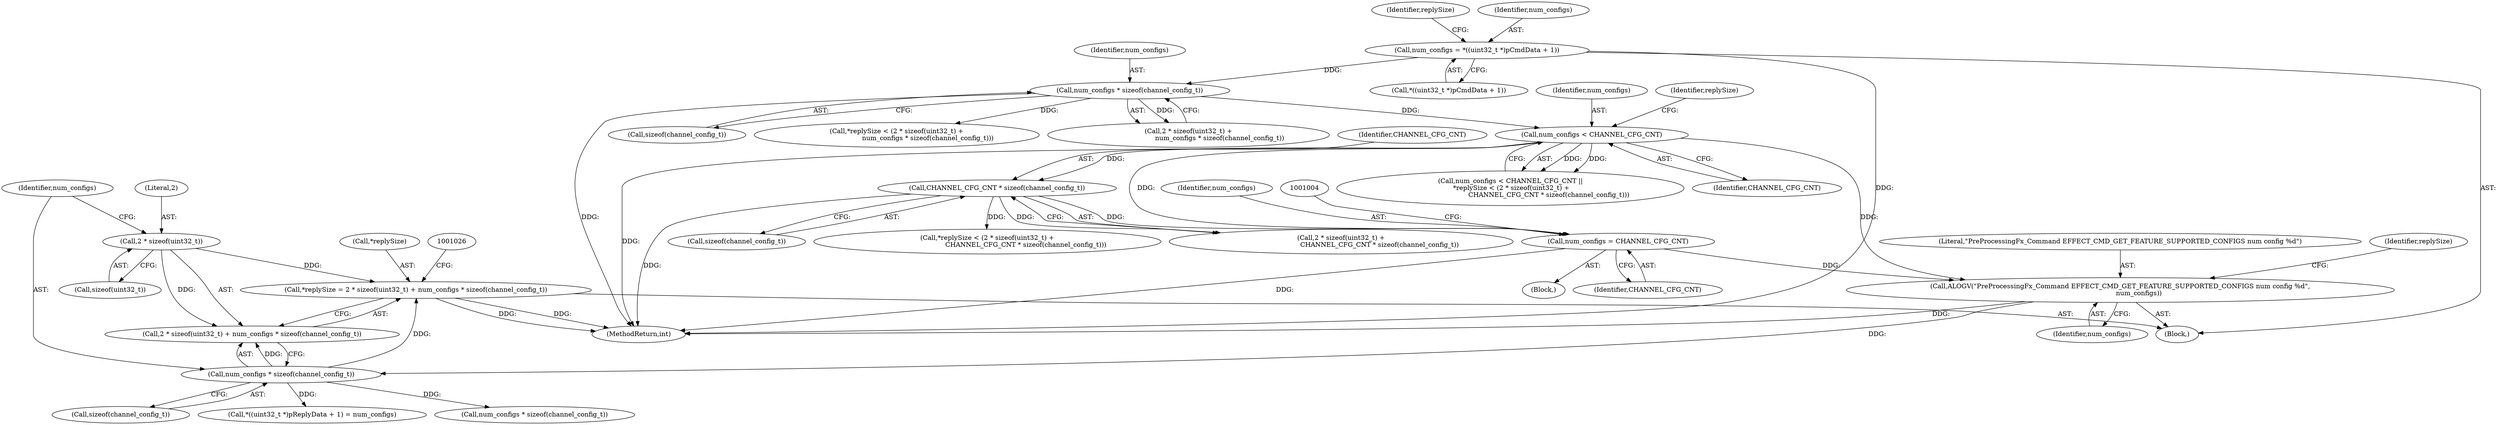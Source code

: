 digraph "0_Android_aeea52da00d210587fb3ed895de3d5f2e0264c88_9@integer" {
"1001010" [label="(Call,*replySize = 2 * sizeof(uint32_t) + num_configs * sizeof(channel_config_t))"];
"1001014" [label="(Call,2 * sizeof(uint32_t))"];
"1001018" [label="(Call,num_configs * sizeof(channel_config_t))"];
"1001007" [label="(Call,ALOGV(\"PreProcessingFx_Command EFFECT_CMD_GET_FEATURE_SUPPORTED_CONFIGS num config %d\",\n                  num_configs))"];
"1000998" [label="(Call,num_configs = CHANNEL_CFG_CNT)"];
"1000973" [label="(Call,num_configs < CHANNEL_CFG_CNT)"];
"1000951" [label="(Call,num_configs * sizeof(channel_config_t))"];
"1000934" [label="(Call,num_configs = *((uint32_t *)pCmdData + 1))"];
"1000984" [label="(Call,CHANNEL_CFG_CNT * sizeof(channel_config_t))"];
"1001019" [label="(Identifier,num_configs)"];
"1001015" [label="(Literal,2)"];
"1000998" [label="(Call,num_configs = CHANNEL_CFG_CNT)"];
"1000978" [label="(Identifier,replySize)"];
"1000945" [label="(Identifier,replySize)"];
"1000935" [label="(Identifier,num_configs)"];
"1000973" [label="(Call,num_configs < CHANNEL_CFG_CNT)"];
"1000865" [label="(Block,)"];
"1000979" [label="(Call,2 * sizeof(uint32_t) +\n                                     CHANNEL_CFG_CNT * sizeof(channel_config_t))"];
"1001007" [label="(Call,ALOGV(\"PreProcessingFx_Command EFFECT_CMD_GET_FEATURE_SUPPORTED_CONFIGS num config %d\",\n                  num_configs))"];
"1001020" [label="(Call,sizeof(channel_config_t))"];
"1000972" [label="(Call,num_configs < CHANNEL_CFG_CNT ||\n *replySize < (2 * sizeof(uint32_t) +\n                                     CHANNEL_CFG_CNT * sizeof(channel_config_t)))"];
"1000985" [label="(Identifier,CHANNEL_CFG_CNT)"];
"1001012" [label="(Identifier,replySize)"];
"1001014" [label="(Call,2 * sizeof(uint32_t))"];
"1000951" [label="(Call,num_configs * sizeof(channel_config_t))"];
"1000974" [label="(Identifier,num_configs)"];
"1000975" [label="(Identifier,CHANNEL_CFG_CNT)"];
"1000986" [label="(Call,sizeof(channel_config_t))"];
"1001010" [label="(Call,*replySize = 2 * sizeof(uint32_t) + num_configs * sizeof(channel_config_t))"];
"1000976" [label="(Call,*replySize < (2 * sizeof(uint32_t) +\n                                     CHANNEL_CFG_CNT * sizeof(channel_config_t)))"];
"1001018" [label="(Call,num_configs * sizeof(channel_config_t))"];
"1001011" [label="(Call,*replySize)"];
"1001000" [label="(Identifier,CHANNEL_CFG_CNT)"];
"1001022" [label="(Call,*((uint32_t *)pReplyData + 1) = num_configs)"];
"1001318" [label="(MethodReturn,int)"];
"1000943" [label="(Call,*replySize < (2 * sizeof(uint32_t) +\n                              num_configs * sizeof(channel_config_t)))"];
"1001009" [label="(Identifier,num_configs)"];
"1001013" [label="(Call,2 * sizeof(uint32_t) + num_configs * sizeof(channel_config_t))"];
"1001008" [label="(Literal,\"PreProcessingFx_Command EFFECT_CMD_GET_FEATURE_SUPPORTED_CONFIGS num config %d\")"];
"1000999" [label="(Identifier,num_configs)"];
"1000946" [label="(Call,2 * sizeof(uint32_t) +\n                              num_configs * sizeof(channel_config_t))"];
"1001016" [label="(Call,sizeof(uint32_t))"];
"1000997" [label="(Block,)"];
"1000934" [label="(Call,num_configs = *((uint32_t *)pCmdData + 1))"];
"1000984" [label="(Call,CHANNEL_CFG_CNT * sizeof(channel_config_t))"];
"1000952" [label="(Identifier,num_configs)"];
"1001038" [label="(Call,num_configs * sizeof(channel_config_t))"];
"1000953" [label="(Call,sizeof(channel_config_t))"];
"1000936" [label="(Call,*((uint32_t *)pCmdData + 1))"];
"1001010" -> "1000865"  [label="AST: "];
"1001010" -> "1001013"  [label="CFG: "];
"1001011" -> "1001010"  [label="AST: "];
"1001013" -> "1001010"  [label="AST: "];
"1001026" -> "1001010"  [label="CFG: "];
"1001010" -> "1001318"  [label="DDG: "];
"1001010" -> "1001318"  [label="DDG: "];
"1001014" -> "1001010"  [label="DDG: "];
"1001018" -> "1001010"  [label="DDG: "];
"1001014" -> "1001013"  [label="AST: "];
"1001014" -> "1001016"  [label="CFG: "];
"1001015" -> "1001014"  [label="AST: "];
"1001016" -> "1001014"  [label="AST: "];
"1001019" -> "1001014"  [label="CFG: "];
"1001014" -> "1001013"  [label="DDG: "];
"1001018" -> "1001013"  [label="AST: "];
"1001018" -> "1001020"  [label="CFG: "];
"1001019" -> "1001018"  [label="AST: "];
"1001020" -> "1001018"  [label="AST: "];
"1001013" -> "1001018"  [label="CFG: "];
"1001018" -> "1001013"  [label="DDG: "];
"1001007" -> "1001018"  [label="DDG: "];
"1001018" -> "1001022"  [label="DDG: "];
"1001018" -> "1001038"  [label="DDG: "];
"1001007" -> "1000865"  [label="AST: "];
"1001007" -> "1001009"  [label="CFG: "];
"1001008" -> "1001007"  [label="AST: "];
"1001009" -> "1001007"  [label="AST: "];
"1001012" -> "1001007"  [label="CFG: "];
"1001007" -> "1001318"  [label="DDG: "];
"1000998" -> "1001007"  [label="DDG: "];
"1000973" -> "1001007"  [label="DDG: "];
"1000998" -> "1000997"  [label="AST: "];
"1000998" -> "1001000"  [label="CFG: "];
"1000999" -> "1000998"  [label="AST: "];
"1001000" -> "1000998"  [label="AST: "];
"1001004" -> "1000998"  [label="CFG: "];
"1000998" -> "1001318"  [label="DDG: "];
"1000973" -> "1000998"  [label="DDG: "];
"1000984" -> "1000998"  [label="DDG: "];
"1000973" -> "1000972"  [label="AST: "];
"1000973" -> "1000975"  [label="CFG: "];
"1000974" -> "1000973"  [label="AST: "];
"1000975" -> "1000973"  [label="AST: "];
"1000978" -> "1000973"  [label="CFG: "];
"1000972" -> "1000973"  [label="CFG: "];
"1000973" -> "1001318"  [label="DDG: "];
"1000973" -> "1000972"  [label="DDG: "];
"1000973" -> "1000972"  [label="DDG: "];
"1000951" -> "1000973"  [label="DDG: "];
"1000973" -> "1000984"  [label="DDG: "];
"1000951" -> "1000946"  [label="AST: "];
"1000951" -> "1000953"  [label="CFG: "];
"1000952" -> "1000951"  [label="AST: "];
"1000953" -> "1000951"  [label="AST: "];
"1000946" -> "1000951"  [label="CFG: "];
"1000951" -> "1001318"  [label="DDG: "];
"1000951" -> "1000943"  [label="DDG: "];
"1000951" -> "1000946"  [label="DDG: "];
"1000934" -> "1000951"  [label="DDG: "];
"1000934" -> "1000865"  [label="AST: "];
"1000934" -> "1000936"  [label="CFG: "];
"1000935" -> "1000934"  [label="AST: "];
"1000936" -> "1000934"  [label="AST: "];
"1000945" -> "1000934"  [label="CFG: "];
"1000934" -> "1001318"  [label="DDG: "];
"1000984" -> "1000979"  [label="AST: "];
"1000984" -> "1000986"  [label="CFG: "];
"1000985" -> "1000984"  [label="AST: "];
"1000986" -> "1000984"  [label="AST: "];
"1000979" -> "1000984"  [label="CFG: "];
"1000984" -> "1001318"  [label="DDG: "];
"1000984" -> "1000976"  [label="DDG: "];
"1000984" -> "1000979"  [label="DDG: "];
}

